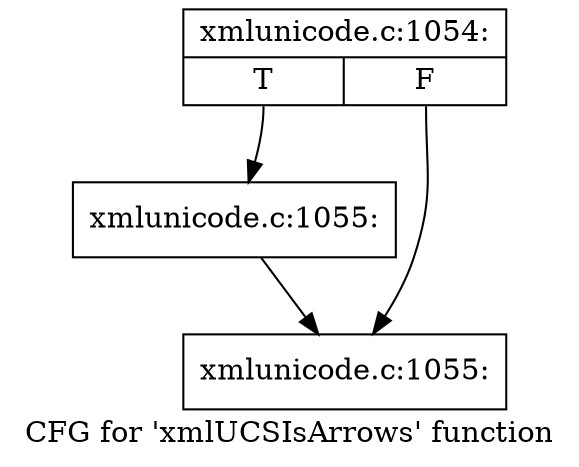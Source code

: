 digraph "CFG for 'xmlUCSIsArrows' function" {
	label="CFG for 'xmlUCSIsArrows' function";

	Node0x4e0dab0 [shape=record,label="{xmlunicode.c:1054:|{<s0>T|<s1>F}}"];
	Node0x4e0dab0:s0 -> Node0x4e0e040;
	Node0x4e0dab0:s1 -> Node0x4e0dff0;
	Node0x4e0e040 [shape=record,label="{xmlunicode.c:1055:}"];
	Node0x4e0e040 -> Node0x4e0dff0;
	Node0x4e0dff0 [shape=record,label="{xmlunicode.c:1055:}"];
}
